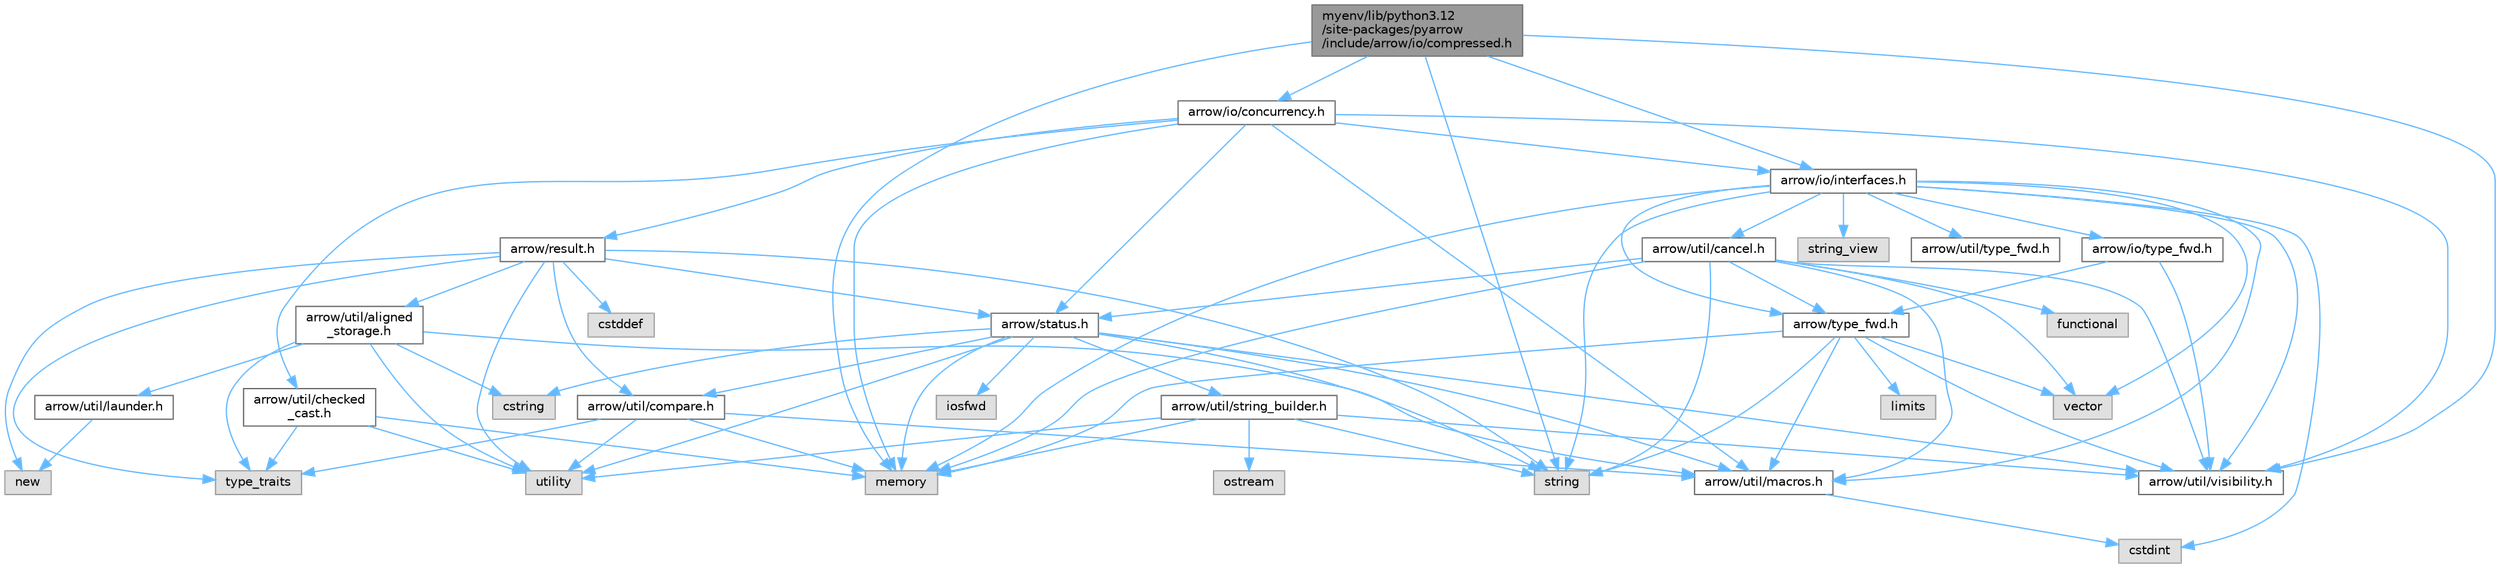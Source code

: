 digraph "myenv/lib/python3.12/site-packages/pyarrow/include/arrow/io/compressed.h"
{
 // LATEX_PDF_SIZE
  bgcolor="transparent";
  edge [fontname=Helvetica,fontsize=10,labelfontname=Helvetica,labelfontsize=10];
  node [fontname=Helvetica,fontsize=10,shape=box,height=0.2,width=0.4];
  Node1 [id="Node000001",label="myenv/lib/python3.12\l/site-packages/pyarrow\l/include/arrow/io/compressed.h",height=0.2,width=0.4,color="gray40", fillcolor="grey60", style="filled", fontcolor="black",tooltip=" "];
  Node1 -> Node2 [id="edge1_Node000001_Node000002",color="steelblue1",style="solid",tooltip=" "];
  Node2 [id="Node000002",label="memory",height=0.2,width=0.4,color="grey60", fillcolor="#E0E0E0", style="filled",tooltip=" "];
  Node1 -> Node3 [id="edge2_Node000001_Node000003",color="steelblue1",style="solid",tooltip=" "];
  Node3 [id="Node000003",label="string",height=0.2,width=0.4,color="grey60", fillcolor="#E0E0E0", style="filled",tooltip=" "];
  Node1 -> Node4 [id="edge3_Node000001_Node000004",color="steelblue1",style="solid",tooltip=" "];
  Node4 [id="Node000004",label="arrow/io/concurrency.h",height=0.2,width=0.4,color="grey40", fillcolor="white", style="filled",URL="$concurrency_8h.html",tooltip=" "];
  Node4 -> Node2 [id="edge4_Node000004_Node000002",color="steelblue1",style="solid",tooltip=" "];
  Node4 -> Node5 [id="edge5_Node000004_Node000005",color="steelblue1",style="solid",tooltip=" "];
  Node5 [id="Node000005",label="arrow/io/interfaces.h",height=0.2,width=0.4,color="grey40", fillcolor="white", style="filled",URL="$interfaces_8h.html",tooltip=" "];
  Node5 -> Node6 [id="edge6_Node000005_Node000006",color="steelblue1",style="solid",tooltip=" "];
  Node6 [id="Node000006",label="cstdint",height=0.2,width=0.4,color="grey60", fillcolor="#E0E0E0", style="filled",tooltip=" "];
  Node5 -> Node2 [id="edge7_Node000005_Node000002",color="steelblue1",style="solid",tooltip=" "];
  Node5 -> Node3 [id="edge8_Node000005_Node000003",color="steelblue1",style="solid",tooltip=" "];
  Node5 -> Node7 [id="edge9_Node000005_Node000007",color="steelblue1",style="solid",tooltip=" "];
  Node7 [id="Node000007",label="string_view",height=0.2,width=0.4,color="grey60", fillcolor="#E0E0E0", style="filled",tooltip=" "];
  Node5 -> Node8 [id="edge10_Node000005_Node000008",color="steelblue1",style="solid",tooltip=" "];
  Node8 [id="Node000008",label="vector",height=0.2,width=0.4,color="grey60", fillcolor="#E0E0E0", style="filled",tooltip=" "];
  Node5 -> Node9 [id="edge11_Node000005_Node000009",color="steelblue1",style="solid",tooltip=" "];
  Node9 [id="Node000009",label="arrow/io/type_fwd.h",height=0.2,width=0.4,color="grey40", fillcolor="white", style="filled",URL="$arrow_2io_2type__fwd_8h.html",tooltip=" "];
  Node9 -> Node10 [id="edge12_Node000009_Node000010",color="steelblue1",style="solid",tooltip=" "];
  Node10 [id="Node000010",label="arrow/type_fwd.h",height=0.2,width=0.4,color="grey40", fillcolor="white", style="filled",URL="$arrow_2type__fwd_8h.html",tooltip=" "];
  Node10 -> Node11 [id="edge13_Node000010_Node000011",color="steelblue1",style="solid",tooltip=" "];
  Node11 [id="Node000011",label="limits",height=0.2,width=0.4,color="grey60", fillcolor="#E0E0E0", style="filled",tooltip=" "];
  Node10 -> Node2 [id="edge14_Node000010_Node000002",color="steelblue1",style="solid",tooltip=" "];
  Node10 -> Node3 [id="edge15_Node000010_Node000003",color="steelblue1",style="solid",tooltip=" "];
  Node10 -> Node8 [id="edge16_Node000010_Node000008",color="steelblue1",style="solid",tooltip=" "];
  Node10 -> Node12 [id="edge17_Node000010_Node000012",color="steelblue1",style="solid",tooltip=" "];
  Node12 [id="Node000012",label="arrow/util/macros.h",height=0.2,width=0.4,color="grey40", fillcolor="white", style="filled",URL="$macros_8h.html",tooltip=" "];
  Node12 -> Node6 [id="edge18_Node000012_Node000006",color="steelblue1",style="solid",tooltip=" "];
  Node10 -> Node13 [id="edge19_Node000010_Node000013",color="steelblue1",style="solid",tooltip=" "];
  Node13 [id="Node000013",label="arrow/util/visibility.h",height=0.2,width=0.4,color="grey40", fillcolor="white", style="filled",URL="$include_2arrow_2util_2visibility_8h.html",tooltip=" "];
  Node9 -> Node13 [id="edge20_Node000009_Node000013",color="steelblue1",style="solid",tooltip=" "];
  Node5 -> Node10 [id="edge21_Node000005_Node000010",color="steelblue1",style="solid",tooltip=" "];
  Node5 -> Node14 [id="edge22_Node000005_Node000014",color="steelblue1",style="solid",tooltip=" "];
  Node14 [id="Node000014",label="arrow/util/cancel.h",height=0.2,width=0.4,color="grey40", fillcolor="white", style="filled",URL="$cancel_8h.html",tooltip=" "];
  Node14 -> Node15 [id="edge23_Node000014_Node000015",color="steelblue1",style="solid",tooltip=" "];
  Node15 [id="Node000015",label="functional",height=0.2,width=0.4,color="grey60", fillcolor="#E0E0E0", style="filled",tooltip=" "];
  Node14 -> Node2 [id="edge24_Node000014_Node000002",color="steelblue1",style="solid",tooltip=" "];
  Node14 -> Node3 [id="edge25_Node000014_Node000003",color="steelblue1",style="solid",tooltip=" "];
  Node14 -> Node8 [id="edge26_Node000014_Node000008",color="steelblue1",style="solid",tooltip=" "];
  Node14 -> Node16 [id="edge27_Node000014_Node000016",color="steelblue1",style="solid",tooltip=" "];
  Node16 [id="Node000016",label="arrow/status.h",height=0.2,width=0.4,color="grey40", fillcolor="white", style="filled",URL="$status_8h.html",tooltip=" "];
  Node16 -> Node17 [id="edge28_Node000016_Node000017",color="steelblue1",style="solid",tooltip=" "];
  Node17 [id="Node000017",label="cstring",height=0.2,width=0.4,color="grey60", fillcolor="#E0E0E0", style="filled",tooltip=" "];
  Node16 -> Node18 [id="edge29_Node000016_Node000018",color="steelblue1",style="solid",tooltip=" "];
  Node18 [id="Node000018",label="iosfwd",height=0.2,width=0.4,color="grey60", fillcolor="#E0E0E0", style="filled",tooltip=" "];
  Node16 -> Node2 [id="edge30_Node000016_Node000002",color="steelblue1",style="solid",tooltip=" "];
  Node16 -> Node3 [id="edge31_Node000016_Node000003",color="steelblue1",style="solid",tooltip=" "];
  Node16 -> Node19 [id="edge32_Node000016_Node000019",color="steelblue1",style="solid",tooltip=" "];
  Node19 [id="Node000019",label="utility",height=0.2,width=0.4,color="grey60", fillcolor="#E0E0E0", style="filled",tooltip=" "];
  Node16 -> Node20 [id="edge33_Node000016_Node000020",color="steelblue1",style="solid",tooltip=" "];
  Node20 [id="Node000020",label="arrow/util/compare.h",height=0.2,width=0.4,color="grey40", fillcolor="white", style="filled",URL="$util_2compare_8h.html",tooltip=" "];
  Node20 -> Node2 [id="edge34_Node000020_Node000002",color="steelblue1",style="solid",tooltip=" "];
  Node20 -> Node21 [id="edge35_Node000020_Node000021",color="steelblue1",style="solid",tooltip=" "];
  Node21 [id="Node000021",label="type_traits",height=0.2,width=0.4,color="grey60", fillcolor="#E0E0E0", style="filled",tooltip=" "];
  Node20 -> Node19 [id="edge36_Node000020_Node000019",color="steelblue1",style="solid",tooltip=" "];
  Node20 -> Node12 [id="edge37_Node000020_Node000012",color="steelblue1",style="solid",tooltip=" "];
  Node16 -> Node12 [id="edge38_Node000016_Node000012",color="steelblue1",style="solid",tooltip=" "];
  Node16 -> Node22 [id="edge39_Node000016_Node000022",color="steelblue1",style="solid",tooltip=" "];
  Node22 [id="Node000022",label="arrow/util/string_builder.h",height=0.2,width=0.4,color="grey40", fillcolor="white", style="filled",URL="$string__builder_8h.html",tooltip=" "];
  Node22 -> Node2 [id="edge40_Node000022_Node000002",color="steelblue1",style="solid",tooltip=" "];
  Node22 -> Node23 [id="edge41_Node000022_Node000023",color="steelblue1",style="solid",tooltip=" "];
  Node23 [id="Node000023",label="ostream",height=0.2,width=0.4,color="grey60", fillcolor="#E0E0E0", style="filled",tooltip=" "];
  Node22 -> Node3 [id="edge42_Node000022_Node000003",color="steelblue1",style="solid",tooltip=" "];
  Node22 -> Node19 [id="edge43_Node000022_Node000019",color="steelblue1",style="solid",tooltip=" "];
  Node22 -> Node13 [id="edge44_Node000022_Node000013",color="steelblue1",style="solid",tooltip=" "];
  Node16 -> Node13 [id="edge45_Node000016_Node000013",color="steelblue1",style="solid",tooltip=" "];
  Node14 -> Node10 [id="edge46_Node000014_Node000010",color="steelblue1",style="solid",tooltip=" "];
  Node14 -> Node12 [id="edge47_Node000014_Node000012",color="steelblue1",style="solid",tooltip=" "];
  Node14 -> Node13 [id="edge48_Node000014_Node000013",color="steelblue1",style="solid",tooltip=" "];
  Node5 -> Node12 [id="edge49_Node000005_Node000012",color="steelblue1",style="solid",tooltip=" "];
  Node5 -> Node24 [id="edge50_Node000005_Node000024",color="steelblue1",style="solid",tooltip=" "];
  Node24 [id="Node000024",label="arrow/util/type_fwd.h",height=0.2,width=0.4,color="grey40", fillcolor="white", style="filled",URL="$arrow_2util_2type__fwd_8h.html",tooltip=" "];
  Node5 -> Node13 [id="edge51_Node000005_Node000013",color="steelblue1",style="solid",tooltip=" "];
  Node4 -> Node25 [id="edge52_Node000004_Node000025",color="steelblue1",style="solid",tooltip=" "];
  Node25 [id="Node000025",label="arrow/result.h",height=0.2,width=0.4,color="grey40", fillcolor="white", style="filled",URL="$result_8h.html",tooltip=" "];
  Node25 -> Node26 [id="edge53_Node000025_Node000026",color="steelblue1",style="solid",tooltip=" "];
  Node26 [id="Node000026",label="cstddef",height=0.2,width=0.4,color="grey60", fillcolor="#E0E0E0", style="filled",tooltip=" "];
  Node25 -> Node27 [id="edge54_Node000025_Node000027",color="steelblue1",style="solid",tooltip=" "];
  Node27 [id="Node000027",label="new",height=0.2,width=0.4,color="grey60", fillcolor="#E0E0E0", style="filled",tooltip=" "];
  Node25 -> Node3 [id="edge55_Node000025_Node000003",color="steelblue1",style="solid",tooltip=" "];
  Node25 -> Node21 [id="edge56_Node000025_Node000021",color="steelblue1",style="solid",tooltip=" "];
  Node25 -> Node19 [id="edge57_Node000025_Node000019",color="steelblue1",style="solid",tooltip=" "];
  Node25 -> Node16 [id="edge58_Node000025_Node000016",color="steelblue1",style="solid",tooltip=" "];
  Node25 -> Node28 [id="edge59_Node000025_Node000028",color="steelblue1",style="solid",tooltip=" "];
  Node28 [id="Node000028",label="arrow/util/aligned\l_storage.h",height=0.2,width=0.4,color="grey40", fillcolor="white", style="filled",URL="$aligned__storage_8h.html",tooltip=" "];
  Node28 -> Node17 [id="edge60_Node000028_Node000017",color="steelblue1",style="solid",tooltip=" "];
  Node28 -> Node21 [id="edge61_Node000028_Node000021",color="steelblue1",style="solid",tooltip=" "];
  Node28 -> Node19 [id="edge62_Node000028_Node000019",color="steelblue1",style="solid",tooltip=" "];
  Node28 -> Node29 [id="edge63_Node000028_Node000029",color="steelblue1",style="solid",tooltip=" "];
  Node29 [id="Node000029",label="arrow/util/launder.h",height=0.2,width=0.4,color="grey40", fillcolor="white", style="filled",URL="$launder_8h.html",tooltip=" "];
  Node29 -> Node27 [id="edge64_Node000029_Node000027",color="steelblue1",style="solid",tooltip=" "];
  Node28 -> Node12 [id="edge65_Node000028_Node000012",color="steelblue1",style="solid",tooltip=" "];
  Node25 -> Node20 [id="edge66_Node000025_Node000020",color="steelblue1",style="solid",tooltip=" "];
  Node4 -> Node16 [id="edge67_Node000004_Node000016",color="steelblue1",style="solid",tooltip=" "];
  Node4 -> Node30 [id="edge68_Node000004_Node000030",color="steelblue1",style="solid",tooltip=" "];
  Node30 [id="Node000030",label="arrow/util/checked\l_cast.h",height=0.2,width=0.4,color="grey40", fillcolor="white", style="filled",URL="$checked__cast_8h.html",tooltip=" "];
  Node30 -> Node2 [id="edge69_Node000030_Node000002",color="steelblue1",style="solid",tooltip=" "];
  Node30 -> Node21 [id="edge70_Node000030_Node000021",color="steelblue1",style="solid",tooltip=" "];
  Node30 -> Node19 [id="edge71_Node000030_Node000019",color="steelblue1",style="solid",tooltip=" "];
  Node4 -> Node12 [id="edge72_Node000004_Node000012",color="steelblue1",style="solid",tooltip=" "];
  Node4 -> Node13 [id="edge73_Node000004_Node000013",color="steelblue1",style="solid",tooltip=" "];
  Node1 -> Node5 [id="edge74_Node000001_Node000005",color="steelblue1",style="solid",tooltip=" "];
  Node1 -> Node13 [id="edge75_Node000001_Node000013",color="steelblue1",style="solid",tooltip=" "];
}
